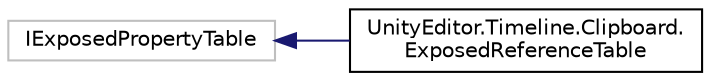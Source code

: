 digraph "Graphical Class Hierarchy"
{
 // LATEX_PDF_SIZE
  edge [fontname="Helvetica",fontsize="10",labelfontname="Helvetica",labelfontsize="10"];
  node [fontname="Helvetica",fontsize="10",shape=record];
  rankdir="LR";
  Node671 [label="IExposedPropertyTable",height=0.2,width=0.4,color="grey75", fillcolor="white", style="filled",tooltip=" "];
  Node671 -> Node0 [dir="back",color="midnightblue",fontsize="10",style="solid",fontname="Helvetica"];
  Node0 [label="UnityEditor.Timeline.Clipboard.\lExposedReferenceTable",height=0.2,width=0.4,color="black", fillcolor="white", style="filled",URL="$class_unity_editor_1_1_timeline_1_1_clipboard_1_1_exposed_reference_table.html",tooltip=" "];
}
